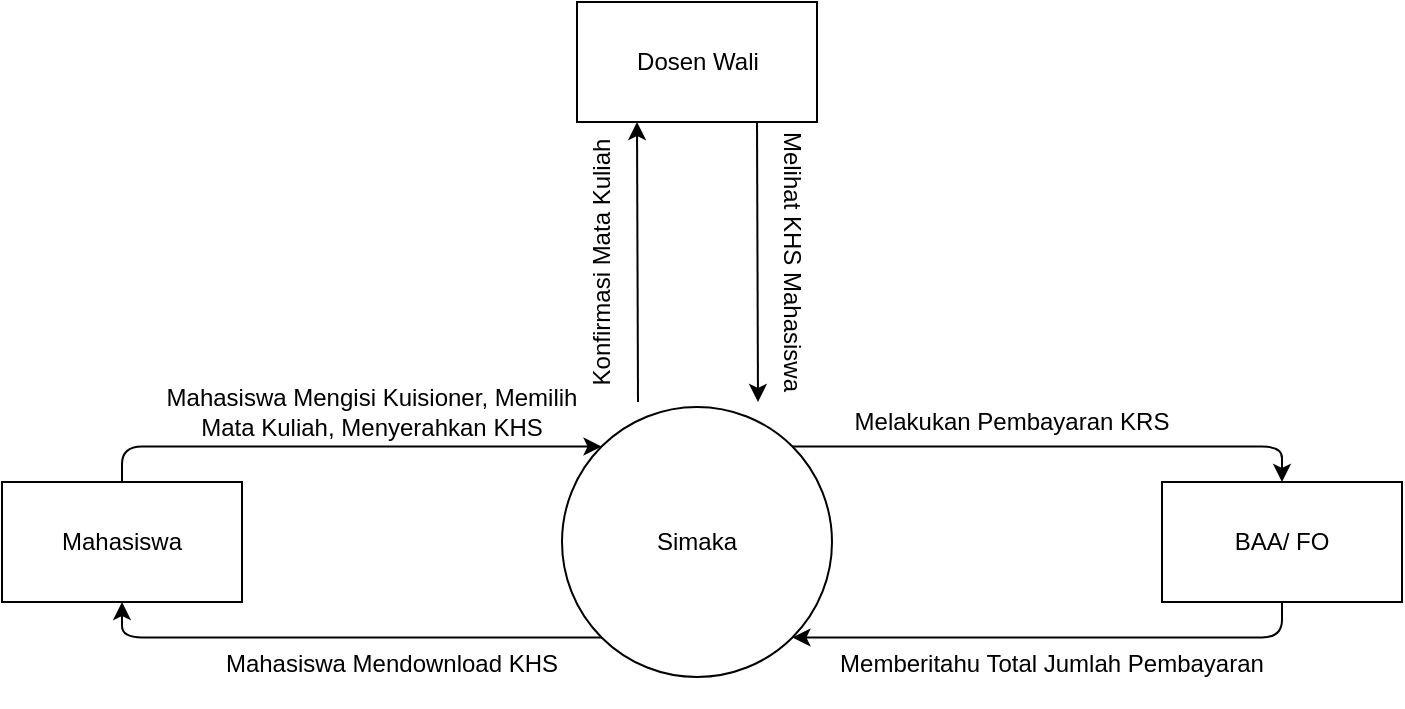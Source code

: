 <mxfile version="13.0.2" type="github">
  <diagram id="92cNAxMd2fCT35fP1rB8" name="Page-1">
    <mxGraphModel dx="868" dy="492" grid="1" gridSize="10" guides="1" tooltips="1" connect="1" arrows="1" fold="1" page="1" pageScale="1" pageWidth="850" pageHeight="1100" math="0" shadow="0">
      <root>
        <mxCell id="0" />
        <mxCell id="1" parent="0" />
        <mxCell id="d21ILy2VFTyJFsNHkNn4-1" value="Simaka" style="ellipse;whiteSpace=wrap;html=1;aspect=fixed;" vertex="1" parent="1">
          <mxGeometry x="360" y="212.5" width="135" height="135" as="geometry" />
        </mxCell>
        <mxCell id="d21ILy2VFTyJFsNHkNn4-2" value="Mahasiswa" style="rounded=0;whiteSpace=wrap;html=1;" vertex="1" parent="1">
          <mxGeometry x="80" y="250" width="120" height="60" as="geometry" />
        </mxCell>
        <mxCell id="d21ILy2VFTyJFsNHkNn4-3" value="BAA/ FO" style="rounded=0;whiteSpace=wrap;html=1;" vertex="1" parent="1">
          <mxGeometry x="660" y="250" width="120" height="60" as="geometry" />
        </mxCell>
        <mxCell id="d21ILy2VFTyJFsNHkNn4-4" value="" style="edgeStyle=segmentEdgeStyle;endArrow=classic;html=1;exitX=0;exitY=1;exitDx=0;exitDy=0;entryX=0.5;entryY=1;entryDx=0;entryDy=0;" edge="1" parent="1" source="d21ILy2VFTyJFsNHkNn4-1" target="d21ILy2VFTyJFsNHkNn4-2">
          <mxGeometry width="50" height="50" relative="1" as="geometry">
            <mxPoint x="400" y="280" as="sourcePoint" />
            <mxPoint x="450" y="230" as="targetPoint" />
          </mxGeometry>
        </mxCell>
        <mxCell id="d21ILy2VFTyJFsNHkNn4-5" value="" style="edgeStyle=segmentEdgeStyle;endArrow=classic;html=1;exitX=0.5;exitY=0;exitDx=0;exitDy=0;entryX=0;entryY=0;entryDx=0;entryDy=0;" edge="1" parent="1" source="d21ILy2VFTyJFsNHkNn4-2" target="d21ILy2VFTyJFsNHkNn4-1">
          <mxGeometry width="50" height="50" relative="1" as="geometry">
            <mxPoint x="310" y="150" as="sourcePoint" />
            <mxPoint x="360" y="100" as="targetPoint" />
            <Array as="points">
              <mxPoint x="140" y="232" />
            </Array>
          </mxGeometry>
        </mxCell>
        <mxCell id="d21ILy2VFTyJFsNHkNn4-6" value="Mahasiswa Mendownload KHS" style="text;html=1;strokeColor=none;fillColor=none;align=center;verticalAlign=middle;whiteSpace=wrap;rounded=0;" vertex="1" parent="1">
          <mxGeometry x="190" y="320" width="170" height="42.5" as="geometry" />
        </mxCell>
        <mxCell id="d21ILy2VFTyJFsNHkNn4-7" value="Mahasiswa Mengisi Kuisioner, Memilih Mata Kuliah, Menyerahkan KHS" style="text;html=1;strokeColor=none;fillColor=none;align=center;verticalAlign=middle;whiteSpace=wrap;rounded=0;" vertex="1" parent="1">
          <mxGeometry x="150" y="200" width="230" height="30" as="geometry" />
        </mxCell>
        <mxCell id="d21ILy2VFTyJFsNHkNn4-8" value="Dosen Wali" style="rounded=0;whiteSpace=wrap;html=1;" vertex="1" parent="1">
          <mxGeometry x="367.5" y="10" width="120" height="60" as="geometry" />
        </mxCell>
        <mxCell id="d21ILy2VFTyJFsNHkNn4-10" value="" style="endArrow=classic;html=1;entryX=0.25;entryY=1;entryDx=0;entryDy=0;" edge="1" parent="1" target="d21ILy2VFTyJFsNHkNn4-8">
          <mxGeometry width="50" height="50" relative="1" as="geometry">
            <mxPoint x="398" y="210" as="sourcePoint" />
            <mxPoint x="380" y="130" as="targetPoint" />
          </mxGeometry>
        </mxCell>
        <mxCell id="d21ILy2VFTyJFsNHkNn4-11" value="Konfirmasi Mata Kuliah" style="text;html=1;strokeColor=none;fillColor=none;align=center;verticalAlign=middle;whiteSpace=wrap;rounded=0;rotation=-90;" vertex="1" parent="1">
          <mxGeometry x="310" y="130" width="140" height="20" as="geometry" />
        </mxCell>
        <mxCell id="d21ILy2VFTyJFsNHkNn4-12" value="" style="endArrow=classic;html=1;exitX=0.75;exitY=1;exitDx=0;exitDy=0;" edge="1" parent="1" source="d21ILy2VFTyJFsNHkNn4-8">
          <mxGeometry width="50" height="50" relative="1" as="geometry">
            <mxPoint x="440" y="150" as="sourcePoint" />
            <mxPoint x="458" y="210" as="targetPoint" />
          </mxGeometry>
        </mxCell>
        <mxCell id="d21ILy2VFTyJFsNHkNn4-13" value="Melihat KHS Mahasiswa" style="text;html=1;strokeColor=none;fillColor=none;align=center;verticalAlign=middle;whiteSpace=wrap;rounded=0;rotation=90;" vertex="1" parent="1">
          <mxGeometry x="400" y="130" width="150" height="20" as="geometry" />
        </mxCell>
        <mxCell id="d21ILy2VFTyJFsNHkNn4-16" value="" style="edgeStyle=segmentEdgeStyle;endArrow=classic;html=1;exitX=1;exitY=0;exitDx=0;exitDy=0;entryX=0.5;entryY=0;entryDx=0;entryDy=0;" edge="1" parent="1" source="d21ILy2VFTyJFsNHkNn4-1" target="d21ILy2VFTyJFsNHkNn4-3">
          <mxGeometry width="50" height="50" relative="1" as="geometry">
            <mxPoint x="400" y="280" as="sourcePoint" />
            <mxPoint x="450" y="230" as="targetPoint" />
          </mxGeometry>
        </mxCell>
        <mxCell id="d21ILy2VFTyJFsNHkNn4-17" value="" style="edgeStyle=segmentEdgeStyle;endArrow=classic;html=1;exitX=0.5;exitY=1;exitDx=0;exitDy=0;entryX=1;entryY=1;entryDx=0;entryDy=0;" edge="1" parent="1" source="d21ILy2VFTyJFsNHkNn4-3" target="d21ILy2VFTyJFsNHkNn4-1">
          <mxGeometry width="50" height="50" relative="1" as="geometry">
            <mxPoint x="400" y="280" as="sourcePoint" />
            <mxPoint x="450" y="230" as="targetPoint" />
            <Array as="points">
              <mxPoint x="720" y="328" />
            </Array>
          </mxGeometry>
        </mxCell>
        <mxCell id="d21ILy2VFTyJFsNHkNn4-18" value="Melakukan Pembayaran KRS" style="text;html=1;strokeColor=none;fillColor=none;align=center;verticalAlign=middle;whiteSpace=wrap;rounded=0;" vertex="1" parent="1">
          <mxGeometry x="495" y="210" width="180" height="20" as="geometry" />
        </mxCell>
        <mxCell id="d21ILy2VFTyJFsNHkNn4-19" value="Memberitahu Total Jumlah Pembayaran" style="text;html=1;strokeColor=none;fillColor=none;align=center;verticalAlign=middle;whiteSpace=wrap;rounded=0;" vertex="1" parent="1">
          <mxGeometry x="495" y="331.25" width="220" height="20" as="geometry" />
        </mxCell>
      </root>
    </mxGraphModel>
  </diagram>
</mxfile>

